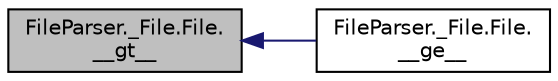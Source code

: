 digraph "FileParser._File.File.__gt__"
{
  edge [fontname="Helvetica",fontsize="10",labelfontname="Helvetica",labelfontsize="10"];
  node [fontname="Helvetica",fontsize="10",shape=record];
  rankdir="LR";
  Node1 [label="FileParser._File.File.\l__gt__",height=0.2,width=0.4,color="black", fillcolor="grey75", style="filled", fontcolor="black"];
  Node1 -> Node2 [dir="back",color="midnightblue",fontsize="10",style="solid",fontname="Helvetica"];
  Node2 [label="FileParser._File.File.\l__ge__",height=0.2,width=0.4,color="black", fillcolor="white", style="filled",URL="$class_file_parser_1_1___file_1_1_file.html#ad3ed5b5ab976e03360021c5e28b0cdc6"];
}
